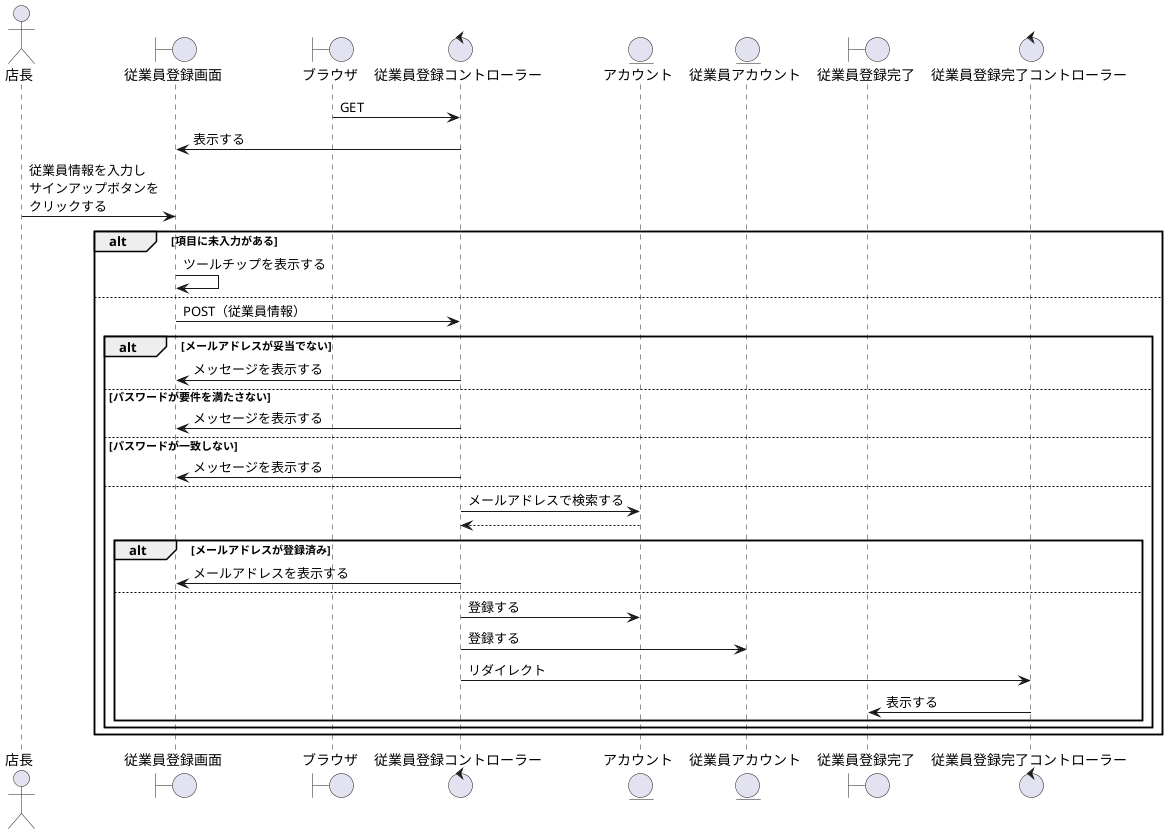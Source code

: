 @startuml jsingup
' ①縦軸の並び順を決める
actor "店長" as act
boundary "従業員登録画面" as jtb
' コントローラーに初回アクセスするもの
boundary "ブラウザ" as brz
' コントローラーまたはビューの名称を決める
control "従業員登録コントローラー" as jtc
' DAOまたはモデルとなる
entity "アカウント" as account
entity "従業員アカウント" as jaccount

boundary "従業員登録完了" as jkb
control "従業員登録完了コントローラー" as jkc

' ②手順を時系列順に記述する
brz -> jtc: GET

jtb <- jtc:表示する

act -> jtb:従業員情報を入力し\nサインアップボタンを\nクリックする

alt 項目に未入力がある
    ' HTMLで行うことなので自己向き矢印にしている
    jtb -> jtb:ツールチップを表示する
else
    ' サーバーに送信する
    ' どんなデータを送信するのかを記述
    jtb -> jtc: POST（従業員情報）
    
    alt メールアドレスが妥当でない
        jtb <- jtc: メッセージを表示する
    else パスワードが要件を満たさない
        jtb <- jtc: メッセージを表示する
    else パスワードが一致しない
        jtb <- jtc: メッセージを表示する
    else 
        jtc -> account: メールアドレスで検索する
        jtc <-- account
        alt メールアドレスが登録済み
            jtb <- jtc: メールアドレスを表示する
        else
            jtc -> account: 登録する
            jtc -> jaccount: 登録する

            jtc -> jkc: リダイレクト
            jkb <- jkc:表示する
        end
    end
end
@enduml